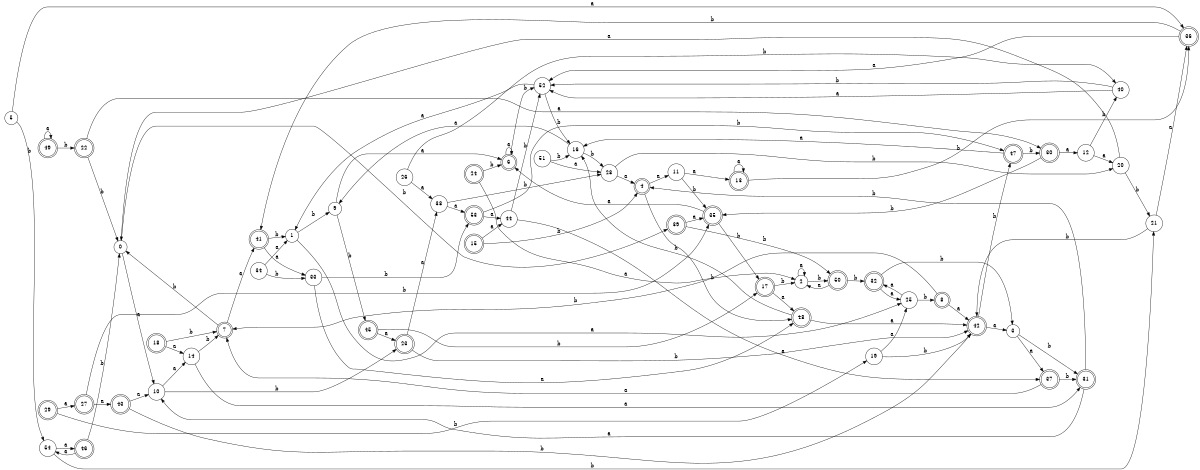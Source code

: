 digraph n44_5 {
__start0 [label="" shape="none"];

rankdir=LR;
size="8,5";

s0 [style="filled", color="black", fillcolor="white" shape="circle", label="0"];
s1 [style="filled", color="black", fillcolor="white" shape="circle", label="1"];
s2 [style="filled", color="black", fillcolor="white" shape="circle", label="2"];
s3 [style="filled", color="black", fillcolor="white" shape="circle", label="3"];
s4 [style="rounded,filled", color="black", fillcolor="white" shape="doublecircle", label="4"];
s5 [style="filled", color="black", fillcolor="white" shape="circle", label="5"];
s6 [style="rounded,filled", color="black", fillcolor="white" shape="doublecircle", label="6"];
s7 [style="rounded,filled", color="black", fillcolor="white" shape="doublecircle", label="7"];
s8 [style="rounded,filled", color="black", fillcolor="white" shape="doublecircle", label="8"];
s9 [style="filled", color="black", fillcolor="white" shape="circle", label="9"];
s10 [style="filled", color="black", fillcolor="white" shape="circle", label="10"];
s11 [style="filled", color="black", fillcolor="white" shape="circle", label="11"];
s12 [style="filled", color="black", fillcolor="white" shape="circle", label="12"];
s13 [style="rounded,filled", color="black", fillcolor="white" shape="doublecircle", label="13"];
s14 [style="filled", color="black", fillcolor="white" shape="circle", label="14"];
s15 [style="rounded,filled", color="black", fillcolor="white" shape="doublecircle", label="15"];
s16 [style="filled", color="black", fillcolor="white" shape="circle", label="16"];
s17 [style="rounded,filled", color="black", fillcolor="white" shape="doublecircle", label="17"];
s18 [style="rounded,filled", color="black", fillcolor="white" shape="doublecircle", label="18"];
s19 [style="filled", color="black", fillcolor="white" shape="circle", label="19"];
s20 [style="filled", color="black", fillcolor="white" shape="circle", label="20"];
s21 [style="filled", color="black", fillcolor="white" shape="circle", label="21"];
s22 [style="rounded,filled", color="black", fillcolor="white" shape="doublecircle", label="22"];
s23 [style="rounded,filled", color="black", fillcolor="white" shape="doublecircle", label="23"];
s24 [style="rounded,filled", color="black", fillcolor="white" shape="doublecircle", label="24"];
s25 [style="filled", color="black", fillcolor="white" shape="circle", label="25"];
s26 [style="filled", color="black", fillcolor="white" shape="circle", label="26"];
s27 [style="rounded,filled", color="black", fillcolor="white" shape="doublecircle", label="27"];
s28 [style="filled", color="black", fillcolor="white" shape="circle", label="28"];
s29 [style="rounded,filled", color="black", fillcolor="white" shape="doublecircle", label="29"];
s30 [style="rounded,filled", color="black", fillcolor="white" shape="doublecircle", label="30"];
s31 [style="rounded,filled", color="black", fillcolor="white" shape="doublecircle", label="31"];
s32 [style="rounded,filled", color="black", fillcolor="white" shape="doublecircle", label="32"];
s33 [style="filled", color="black", fillcolor="white" shape="circle", label="33"];
s34 [style="filled", color="black", fillcolor="white" shape="circle", label="34"];
s35 [style="rounded,filled", color="black", fillcolor="white" shape="doublecircle", label="35"];
s36 [style="rounded,filled", color="black", fillcolor="white" shape="doublecircle", label="36"];
s37 [style="rounded,filled", color="black", fillcolor="white" shape="doublecircle", label="37"];
s38 [style="filled", color="black", fillcolor="white" shape="circle", label="38"];
s39 [style="rounded,filled", color="black", fillcolor="white" shape="doublecircle", label="39"];
s40 [style="filled", color="black", fillcolor="white" shape="circle", label="40"];
s41 [style="rounded,filled", color="black", fillcolor="white" shape="doublecircle", label="41"];
s42 [style="rounded,filled", color="black", fillcolor="white" shape="doublecircle", label="42"];
s43 [style="rounded,filled", color="black", fillcolor="white" shape="doublecircle", label="43"];
s44 [style="filled", color="black", fillcolor="white" shape="circle", label="44"];
s45 [style="rounded,filled", color="black", fillcolor="white" shape="doublecircle", label="45"];
s46 [style="rounded,filled", color="black", fillcolor="white" shape="doublecircle", label="46"];
s47 [style="rounded,filled", color="black", fillcolor="white" shape="doublecircle", label="47"];
s48 [style="rounded,filled", color="black", fillcolor="white" shape="doublecircle", label="48"];
s49 [style="rounded,filled", color="black", fillcolor="white" shape="doublecircle", label="49"];
s50 [style="rounded,filled", color="black", fillcolor="white" shape="doublecircle", label="50"];
s51 [style="filled", color="black", fillcolor="white" shape="circle", label="51"];
s52 [style="filled", color="black", fillcolor="white" shape="circle", label="52"];
s53 [style="rounded,filled", color="black", fillcolor="white" shape="doublecircle", label="53"];
s54 [style="filled", color="black", fillcolor="white" shape="circle", label="54"];
s0 -> s10 [label="a"];
s0 -> s39 [label="b"];
s1 -> s25 [label="a"];
s1 -> s9 [label="b"];
s2 -> s2 [label="a"];
s2 -> s50 [label="b"];
s3 -> s37 [label="a"];
s3 -> s31 [label="b"];
s4 -> s11 [label="a"];
s4 -> s48 [label="b"];
s5 -> s36 [label="a"];
s5 -> s54 [label="b"];
s6 -> s6 [label="a"];
s6 -> s52 [label="b"];
s7 -> s41 [label="a"];
s7 -> s0 [label="b"];
s8 -> s42 [label="a"];
s8 -> s7 [label="b"];
s9 -> s6 [label="a"];
s9 -> s45 [label="b"];
s10 -> s14 [label="a"];
s10 -> s23 [label="b"];
s11 -> s13 [label="a"];
s11 -> s35 [label="b"];
s12 -> s20 [label="a"];
s12 -> s40 [label="b"];
s13 -> s13 [label="a"];
s13 -> s36 [label="b"];
s14 -> s31 [label="a"];
s14 -> s7 [label="b"];
s15 -> s44 [label="a"];
s15 -> s4 [label="b"];
s16 -> s9 [label="a"];
s16 -> s28 [label="b"];
s17 -> s48 [label="a"];
s17 -> s2 [label="b"];
s18 -> s14 [label="a"];
s18 -> s7 [label="b"];
s19 -> s25 [label="a"];
s19 -> s42 [label="b"];
s20 -> s0 [label="a"];
s20 -> s21 [label="b"];
s21 -> s36 [label="a"];
s21 -> s42 [label="b"];
s22 -> s30 [label="a"];
s22 -> s0 [label="b"];
s23 -> s38 [label="a"];
s23 -> s42 [label="b"];
s24 -> s2 [label="a"];
s24 -> s6 [label="b"];
s25 -> s32 [label="a"];
s25 -> s8 [label="b"];
s26 -> s38 [label="a"];
s26 -> s40 [label="b"];
s27 -> s43 [label="a"];
s27 -> s35 [label="b"];
s28 -> s4 [label="a"];
s28 -> s20 [label="b"];
s29 -> s27 [label="a"];
s29 -> s19 [label="b"];
s30 -> s12 [label="a"];
s30 -> s35 [label="b"];
s31 -> s10 [label="a"];
s31 -> s4 [label="b"];
s32 -> s25 [label="a"];
s32 -> s3 [label="b"];
s33 -> s48 [label="a"];
s33 -> s53 [label="b"];
s34 -> s1 [label="a"];
s34 -> s33 [label="b"];
s35 -> s6 [label="a"];
s35 -> s17 [label="b"];
s36 -> s52 [label="a"];
s36 -> s41 [label="b"];
s37 -> s7 [label="a"];
s37 -> s31 [label="b"];
s38 -> s53 [label="a"];
s38 -> s28 [label="b"];
s39 -> s35 [label="a"];
s39 -> s50 [label="b"];
s40 -> s52 [label="a"];
s40 -> s52 [label="b"];
s41 -> s33 [label="a"];
s41 -> s1 [label="b"];
s42 -> s3 [label="a"];
s42 -> s47 [label="b"];
s43 -> s10 [label="a"];
s43 -> s42 [label="b"];
s44 -> s37 [label="a"];
s44 -> s52 [label="b"];
s45 -> s23 [label="a"];
s45 -> s17 [label="b"];
s46 -> s54 [label="a"];
s46 -> s0 [label="b"];
s47 -> s16 [label="a"];
s47 -> s30 [label="b"];
s48 -> s42 [label="a"];
s48 -> s16 [label="b"];
s49 -> s49 [label="a"];
s49 -> s22 [label="b"];
s50 -> s2 [label="a"];
s50 -> s32 [label="b"];
s51 -> s28 [label="a"];
s51 -> s16 [label="b"];
s52 -> s1 [label="a"];
s52 -> s16 [label="b"];
s53 -> s44 [label="a"];
s53 -> s47 [label="b"];
s54 -> s46 [label="a"];
s54 -> s21 [label="b"];

}